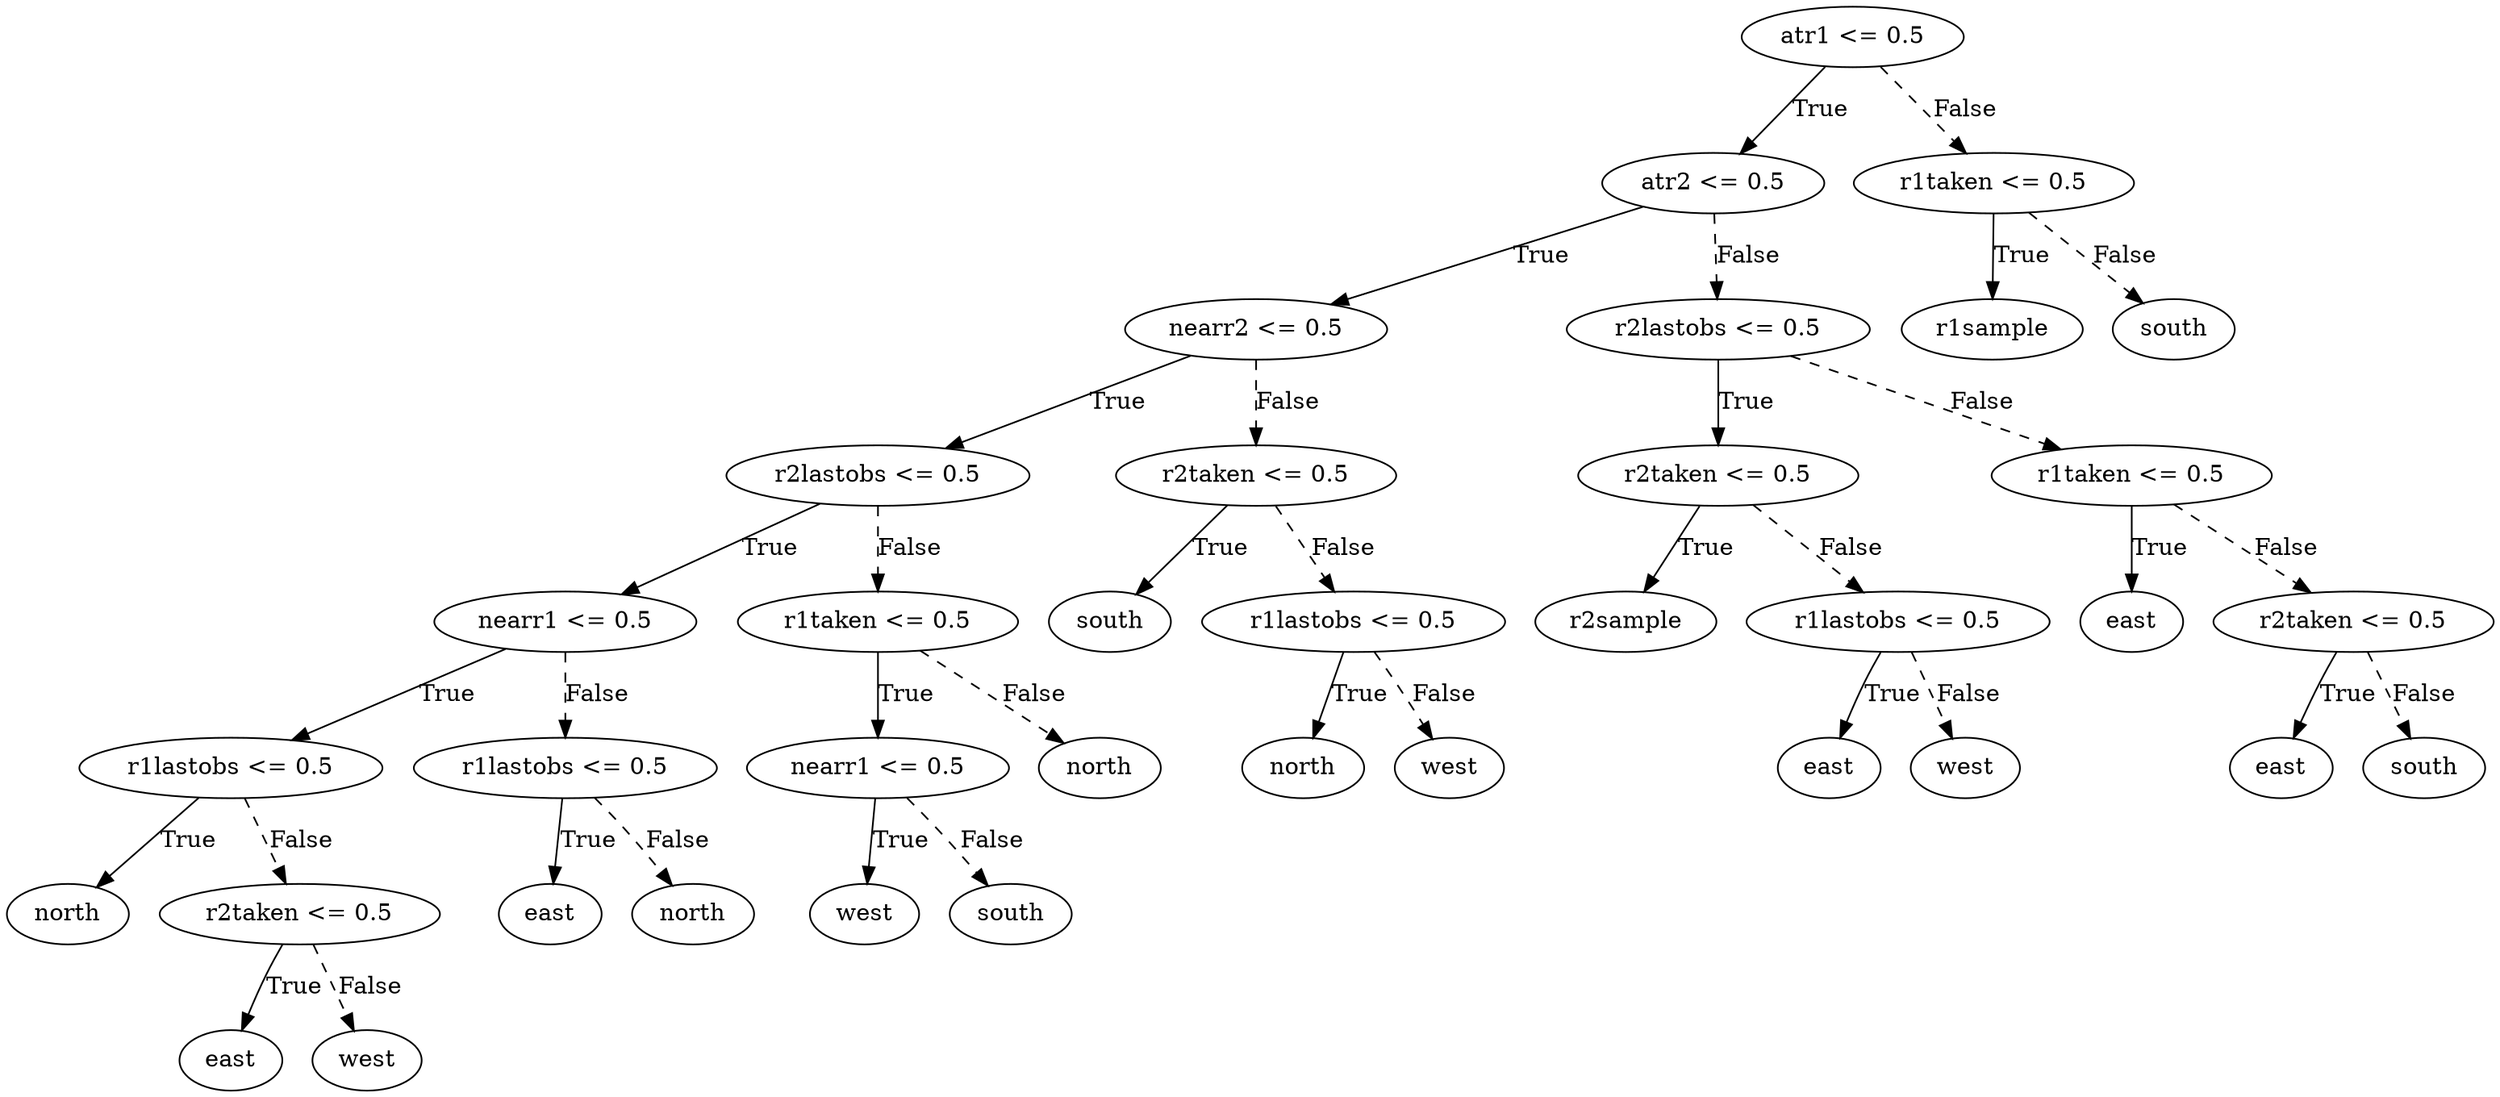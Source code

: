 digraph {
0 [label="atr1 <= 0.5"];
1 [label="atr2 <= 0.5"];
2 [label="nearr2 <= 0.5"];
3 [label="r2lastobs <= 0.5"];
4 [label="nearr1 <= 0.5"];
5 [label="r1lastobs <= 0.5"];
6 [label="north"];
5 -> 6 [label="True"];
7 [label="r2taken <= 0.5"];
8 [label="east"];
7 -> 8 [label="True"];
9 [label="west"];
7 -> 9 [style="dashed", label="False"];
5 -> 7 [style="dashed", label="False"];
4 -> 5 [label="True"];
10 [label="r1lastobs <= 0.5"];
11 [label="east"];
10 -> 11 [label="True"];
12 [label="north"];
10 -> 12 [style="dashed", label="False"];
4 -> 10 [style="dashed", label="False"];
3 -> 4 [label="True"];
13 [label="r1taken <= 0.5"];
14 [label="nearr1 <= 0.5"];
15 [label="west"];
14 -> 15 [label="True"];
16 [label="south"];
14 -> 16 [style="dashed", label="False"];
13 -> 14 [label="True"];
17 [label="north"];
13 -> 17 [style="dashed", label="False"];
3 -> 13 [style="dashed", label="False"];
2 -> 3 [label="True"];
18 [label="r2taken <= 0.5"];
19 [label="south"];
18 -> 19 [label="True"];
20 [label="r1lastobs <= 0.5"];
21 [label="north"];
20 -> 21 [label="True"];
22 [label="west"];
20 -> 22 [style="dashed", label="False"];
18 -> 20 [style="dashed", label="False"];
2 -> 18 [style="dashed", label="False"];
1 -> 2 [label="True"];
23 [label="r2lastobs <= 0.5"];
24 [label="r2taken <= 0.5"];
25 [label="r2sample"];
24 -> 25 [label="True"];
26 [label="r1lastobs <= 0.5"];
27 [label="east"];
26 -> 27 [label="True"];
28 [label="west"];
26 -> 28 [style="dashed", label="False"];
24 -> 26 [style="dashed", label="False"];
23 -> 24 [label="True"];
29 [label="r1taken <= 0.5"];
30 [label="east"];
29 -> 30 [label="True"];
31 [label="r2taken <= 0.5"];
32 [label="east"];
31 -> 32 [label="True"];
33 [label="south"];
31 -> 33 [style="dashed", label="False"];
29 -> 31 [style="dashed", label="False"];
23 -> 29 [style="dashed", label="False"];
1 -> 23 [style="dashed", label="False"];
0 -> 1 [label="True"];
34 [label="r1taken <= 0.5"];
35 [label="r1sample"];
34 -> 35 [label="True"];
36 [label="south"];
34 -> 36 [style="dashed", label="False"];
0 -> 34 [style="dashed", label="False"];

}